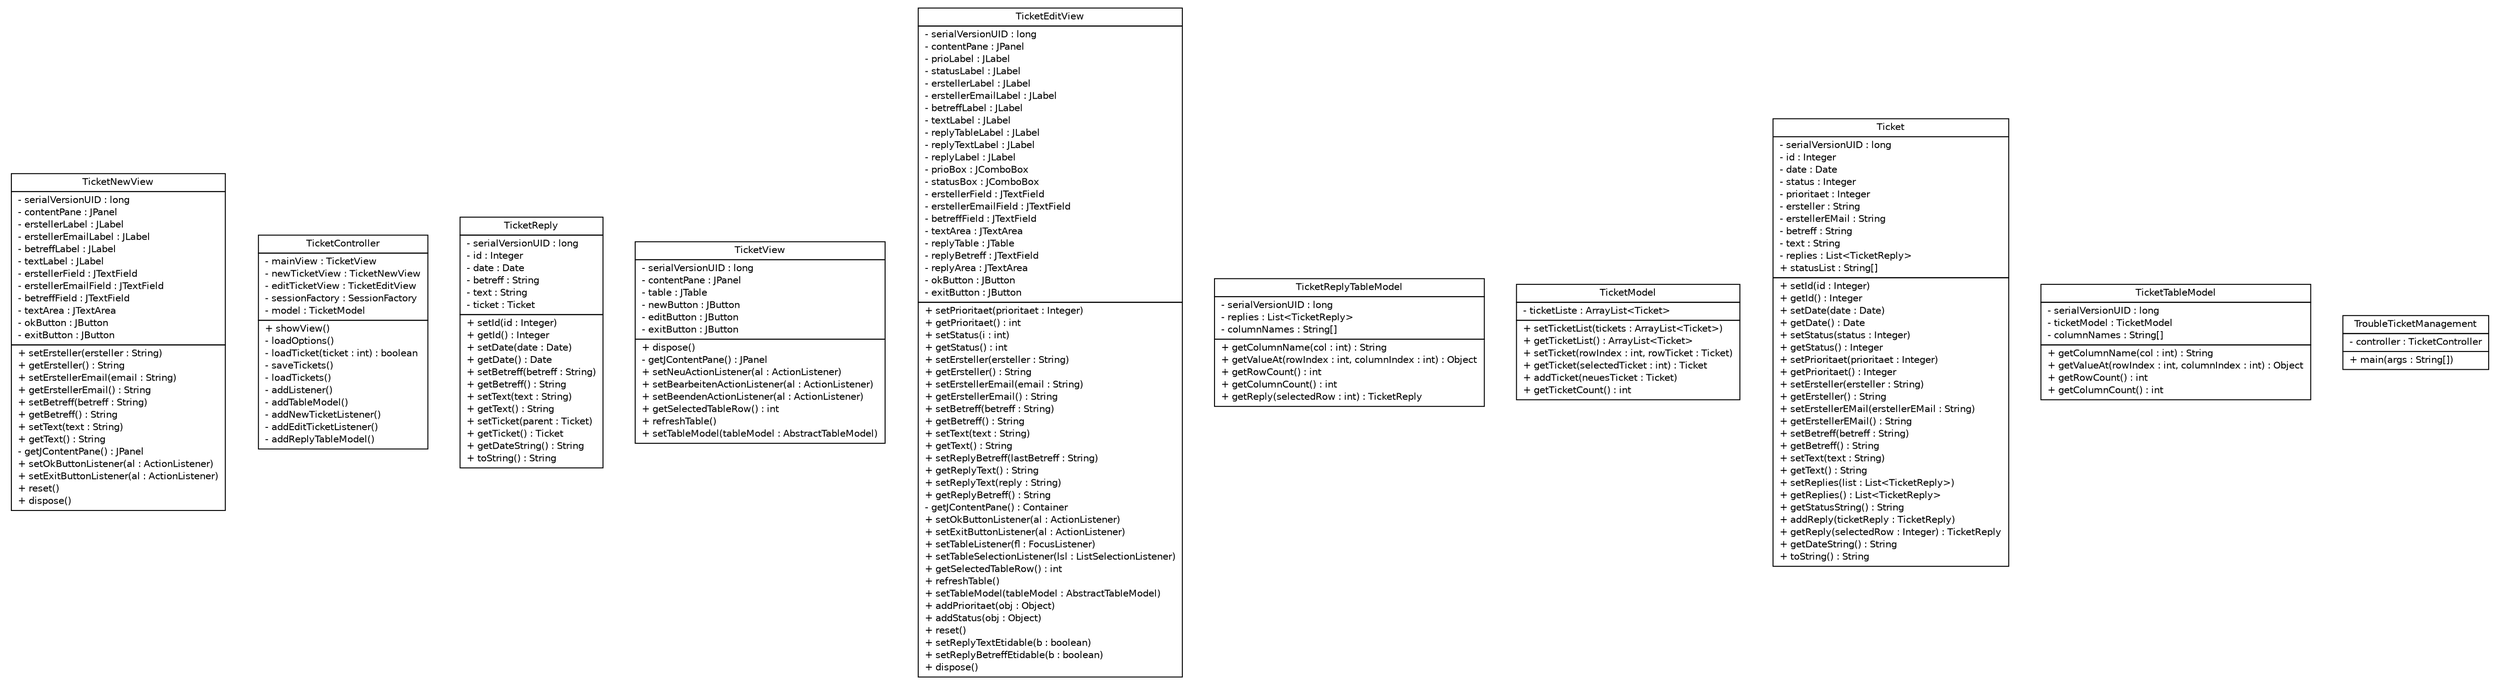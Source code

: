 #!/usr/local/bin/dot
#
# Class diagram 
# Generated by UMLGraph version 5.4 (http://www.umlgraph.org/)
#

digraph G {
	edge [fontname="Helvetica",fontsize=10,labelfontname="Helvetica",labelfontsize=10];
	node [fontname="Helvetica",fontsize=10,shape=plaintext];
	nodesep=0.25;
	ranksep=0.5;
	// de.articmodding.TroubleTicket.TicketNewView
	c0 [label=<<table title="de.articmodding.TroubleTicket.TicketNewView" border="0" cellborder="1" cellspacing="0" cellpadding="2" port="p" href="./TicketNewView.html">
		<tr><td><table border="0" cellspacing="0" cellpadding="1">
<tr><td align="center" balign="center"> TicketNewView </td></tr>
		</table></td></tr>
		<tr><td><table border="0" cellspacing="0" cellpadding="1">
<tr><td align="left" balign="left"> - serialVersionUID : long </td></tr>
<tr><td align="left" balign="left"> - contentPane : JPanel </td></tr>
<tr><td align="left" balign="left"> - erstellerLabel : JLabel </td></tr>
<tr><td align="left" balign="left"> - erstellerEmailLabel : JLabel </td></tr>
<tr><td align="left" balign="left"> - betreffLabel : JLabel </td></tr>
<tr><td align="left" balign="left"> - textLabel : JLabel </td></tr>
<tr><td align="left" balign="left"> - erstellerField : JTextField </td></tr>
<tr><td align="left" balign="left"> - erstellerEmailField : JTextField </td></tr>
<tr><td align="left" balign="left"> - betreffField : JTextField </td></tr>
<tr><td align="left" balign="left"> - textArea : JTextArea </td></tr>
<tr><td align="left" balign="left"> - okButton : JButton </td></tr>
<tr><td align="left" balign="left"> - exitButton : JButton </td></tr>
		</table></td></tr>
		<tr><td><table border="0" cellspacing="0" cellpadding="1">
<tr><td align="left" balign="left"> + setErsteller(ersteller : String) </td></tr>
<tr><td align="left" balign="left"> + getErsteller() : String </td></tr>
<tr><td align="left" balign="left"> + setErstellerEmail(email : String) </td></tr>
<tr><td align="left" balign="left"> + getErstellerEmail() : String </td></tr>
<tr><td align="left" balign="left"> + setBetreff(betreff : String) </td></tr>
<tr><td align="left" balign="left"> + getBetreff() : String </td></tr>
<tr><td align="left" balign="left"> + setText(text : String) </td></tr>
<tr><td align="left" balign="left"> + getText() : String </td></tr>
<tr><td align="left" balign="left"> - getJContentPane() : JPanel </td></tr>
<tr><td align="left" balign="left"> + setOkButtonListener(al : ActionListener) </td></tr>
<tr><td align="left" balign="left"> + setExitButtonListener(al : ActionListener) </td></tr>
<tr><td align="left" balign="left"> + reset() </td></tr>
<tr><td align="left" balign="left"> + dispose() </td></tr>
		</table></td></tr>
		</table>>, URL="./TicketNewView.html", fontname="Helvetica", fontcolor="black", fontsize=10.0];
	// de.articmodding.TroubleTicket.TicketController
	c1 [label=<<table title="de.articmodding.TroubleTicket.TicketController" border="0" cellborder="1" cellspacing="0" cellpadding="2" port="p" href="./TicketController.html">
		<tr><td><table border="0" cellspacing="0" cellpadding="1">
<tr><td align="center" balign="center"> TicketController </td></tr>
		</table></td></tr>
		<tr><td><table border="0" cellspacing="0" cellpadding="1">
<tr><td align="left" balign="left"> - mainView : TicketView </td></tr>
<tr><td align="left" balign="left"> - newTicketView : TicketNewView </td></tr>
<tr><td align="left" balign="left"> - editTicketView : TicketEditView </td></tr>
<tr><td align="left" balign="left"> - sessionFactory : SessionFactory </td></tr>
<tr><td align="left" balign="left"> - model : TicketModel </td></tr>
		</table></td></tr>
		<tr><td><table border="0" cellspacing="0" cellpadding="1">
<tr><td align="left" balign="left"> + showView() </td></tr>
<tr><td align="left" balign="left"> - loadOptions() </td></tr>
<tr><td align="left" balign="left"> - loadTicket(ticket : int) : boolean </td></tr>
<tr><td align="left" balign="left"> - saveTickets() </td></tr>
<tr><td align="left" balign="left"> - loadTickets() </td></tr>
<tr><td align="left" balign="left"> - addListener() </td></tr>
<tr><td align="left" balign="left"> - addTableModel() </td></tr>
<tr><td align="left" balign="left"> - addNewTicketListener() </td></tr>
<tr><td align="left" balign="left"> - addEditTicketListener() </td></tr>
<tr><td align="left" balign="left"> - addReplyTableModel() </td></tr>
		</table></td></tr>
		</table>>, URL="./TicketController.html", fontname="Helvetica", fontcolor="black", fontsize=10.0];
	// de.articmodding.TroubleTicket.TicketReply
	c2 [label=<<table title="de.articmodding.TroubleTicket.TicketReply" border="0" cellborder="1" cellspacing="0" cellpadding="2" port="p" href="./TicketReply.html">
		<tr><td><table border="0" cellspacing="0" cellpadding="1">
<tr><td align="center" balign="center"> TicketReply </td></tr>
		</table></td></tr>
		<tr><td><table border="0" cellspacing="0" cellpadding="1">
<tr><td align="left" balign="left"> - serialVersionUID : long </td></tr>
<tr><td align="left" balign="left"> - id : Integer </td></tr>
<tr><td align="left" balign="left"> - date : Date </td></tr>
<tr><td align="left" balign="left"> - betreff : String </td></tr>
<tr><td align="left" balign="left"> - text : String </td></tr>
<tr><td align="left" balign="left"> - ticket : Ticket </td></tr>
		</table></td></tr>
		<tr><td><table border="0" cellspacing="0" cellpadding="1">
<tr><td align="left" balign="left"> + setId(id : Integer) </td></tr>
<tr><td align="left" balign="left"> + getId() : Integer </td></tr>
<tr><td align="left" balign="left"> + setDate(date : Date) </td></tr>
<tr><td align="left" balign="left"> + getDate() : Date </td></tr>
<tr><td align="left" balign="left"> + setBetreff(betreff : String) </td></tr>
<tr><td align="left" balign="left"> + getBetreff() : String </td></tr>
<tr><td align="left" balign="left"> + setText(text : String) </td></tr>
<tr><td align="left" balign="left"> + getText() : String </td></tr>
<tr><td align="left" balign="left"> + setTicket(parent : Ticket) </td></tr>
<tr><td align="left" balign="left"> + getTicket() : Ticket </td></tr>
<tr><td align="left" balign="left"> + getDateString() : String </td></tr>
<tr><td align="left" balign="left"> + toString() : String </td></tr>
		</table></td></tr>
		</table>>, URL="./TicketReply.html", fontname="Helvetica", fontcolor="black", fontsize=10.0];
	// de.articmodding.TroubleTicket.TicketView
	c3 [label=<<table title="de.articmodding.TroubleTicket.TicketView" border="0" cellborder="1" cellspacing="0" cellpadding="2" port="p" href="./TicketView.html">
		<tr><td><table border="0" cellspacing="0" cellpadding="1">
<tr><td align="center" balign="center"> TicketView </td></tr>
		</table></td></tr>
		<tr><td><table border="0" cellspacing="0" cellpadding="1">
<tr><td align="left" balign="left"> - serialVersionUID : long </td></tr>
<tr><td align="left" balign="left"> - contentPane : JPanel </td></tr>
<tr><td align="left" balign="left"> - table : JTable </td></tr>
<tr><td align="left" balign="left"> - newButton : JButton </td></tr>
<tr><td align="left" balign="left"> - editButton : JButton </td></tr>
<tr><td align="left" balign="left"> - exitButton : JButton </td></tr>
		</table></td></tr>
		<tr><td><table border="0" cellspacing="0" cellpadding="1">
<tr><td align="left" balign="left"> + dispose() </td></tr>
<tr><td align="left" balign="left"> - getJContentPane() : JPanel </td></tr>
<tr><td align="left" balign="left"> + setNeuActionListener(al : ActionListener) </td></tr>
<tr><td align="left" balign="left"> + setBearbeitenActionListener(al : ActionListener) </td></tr>
<tr><td align="left" balign="left"> + setBeendenActionListener(al : ActionListener) </td></tr>
<tr><td align="left" balign="left"> + getSelectedTableRow() : int </td></tr>
<tr><td align="left" balign="left"> + refreshTable() </td></tr>
<tr><td align="left" balign="left"> + setTableModel(tableModel : AbstractTableModel) </td></tr>
		</table></td></tr>
		</table>>, URL="./TicketView.html", fontname="Helvetica", fontcolor="black", fontsize=10.0];
	// de.articmodding.TroubleTicket.TicketEditView
	c4 [label=<<table title="de.articmodding.TroubleTicket.TicketEditView" border="0" cellborder="1" cellspacing="0" cellpadding="2" port="p" href="./TicketEditView.html">
		<tr><td><table border="0" cellspacing="0" cellpadding="1">
<tr><td align="center" balign="center"> TicketEditView </td></tr>
		</table></td></tr>
		<tr><td><table border="0" cellspacing="0" cellpadding="1">
<tr><td align="left" balign="left"> - serialVersionUID : long </td></tr>
<tr><td align="left" balign="left"> - contentPane : JPanel </td></tr>
<tr><td align="left" balign="left"> - prioLabel : JLabel </td></tr>
<tr><td align="left" balign="left"> - statusLabel : JLabel </td></tr>
<tr><td align="left" balign="left"> - erstellerLabel : JLabel </td></tr>
<tr><td align="left" balign="left"> - erstellerEmailLabel : JLabel </td></tr>
<tr><td align="left" balign="left"> - betreffLabel : JLabel </td></tr>
<tr><td align="left" balign="left"> - textLabel : JLabel </td></tr>
<tr><td align="left" balign="left"> - replyTableLabel : JLabel </td></tr>
<tr><td align="left" balign="left"> - replyTextLabel : JLabel </td></tr>
<tr><td align="left" balign="left"> - replyLabel : JLabel </td></tr>
<tr><td align="left" balign="left"> - prioBox : JComboBox </td></tr>
<tr><td align="left" balign="left"> - statusBox : JComboBox </td></tr>
<tr><td align="left" balign="left"> - erstellerField : JTextField </td></tr>
<tr><td align="left" balign="left"> - erstellerEmailField : JTextField </td></tr>
<tr><td align="left" balign="left"> - betreffField : JTextField </td></tr>
<tr><td align="left" balign="left"> - textArea : JTextArea </td></tr>
<tr><td align="left" balign="left"> - replyTable : JTable </td></tr>
<tr><td align="left" balign="left"> - replyBetreff : JTextField </td></tr>
<tr><td align="left" balign="left"> - replyArea : JTextArea </td></tr>
<tr><td align="left" balign="left"> - okButton : JButton </td></tr>
<tr><td align="left" balign="left"> - exitButton : JButton </td></tr>
		</table></td></tr>
		<tr><td><table border="0" cellspacing="0" cellpadding="1">
<tr><td align="left" balign="left"> + setPrioritaet(prioritaet : Integer) </td></tr>
<tr><td align="left" balign="left"> + getPrioritaet() : int </td></tr>
<tr><td align="left" balign="left"> + setStatus(i : int) </td></tr>
<tr><td align="left" balign="left"> + getStatus() : int </td></tr>
<tr><td align="left" balign="left"> + setErsteller(ersteller : String) </td></tr>
<tr><td align="left" balign="left"> + getErsteller() : String </td></tr>
<tr><td align="left" balign="left"> + setErstellerEmail(email : String) </td></tr>
<tr><td align="left" balign="left"> + getErstellerEmail() : String </td></tr>
<tr><td align="left" balign="left"> + setBetreff(betreff : String) </td></tr>
<tr><td align="left" balign="left"> + getBetreff() : String </td></tr>
<tr><td align="left" balign="left"> + setText(text : String) </td></tr>
<tr><td align="left" balign="left"> + getText() : String </td></tr>
<tr><td align="left" balign="left"> + setReplyBetreff(lastBetreff : String) </td></tr>
<tr><td align="left" balign="left"> + getReplyText() : String </td></tr>
<tr><td align="left" balign="left"> + setReplyText(reply : String) </td></tr>
<tr><td align="left" balign="left"> + getReplyBetreff() : String </td></tr>
<tr><td align="left" balign="left"> - getJContentPane() : Container </td></tr>
<tr><td align="left" balign="left"> + setOkButtonListener(al : ActionListener) </td></tr>
<tr><td align="left" balign="left"> + setExitButtonListener(al : ActionListener) </td></tr>
<tr><td align="left" balign="left"> + setTableListener(fl : FocusListener) </td></tr>
<tr><td align="left" balign="left"> + setTableSelectionListener(lsl : ListSelectionListener) </td></tr>
<tr><td align="left" balign="left"> + getSelectedTableRow() : int </td></tr>
<tr><td align="left" balign="left"> + refreshTable() </td></tr>
<tr><td align="left" balign="left"> + setTableModel(tableModel : AbstractTableModel) </td></tr>
<tr><td align="left" balign="left"> + addPrioritaet(obj : Object) </td></tr>
<tr><td align="left" balign="left"> + addStatus(obj : Object) </td></tr>
<tr><td align="left" balign="left"> + reset() </td></tr>
<tr><td align="left" balign="left"> + setReplyTextEtidable(b : boolean) </td></tr>
<tr><td align="left" balign="left"> + setReplyBetreffEtidable(b : boolean) </td></tr>
<tr><td align="left" balign="left"> + dispose() </td></tr>
		</table></td></tr>
		</table>>, URL="./TicketEditView.html", fontname="Helvetica", fontcolor="black", fontsize=10.0];
	// de.articmodding.TroubleTicket.TicketReplyTableModel
	c5 [label=<<table title="de.articmodding.TroubleTicket.TicketReplyTableModel" border="0" cellborder="1" cellspacing="0" cellpadding="2" port="p" href="./TicketReplyTableModel.html">
		<tr><td><table border="0" cellspacing="0" cellpadding="1">
<tr><td align="center" balign="center"> TicketReplyTableModel </td></tr>
		</table></td></tr>
		<tr><td><table border="0" cellspacing="0" cellpadding="1">
<tr><td align="left" balign="left"> - serialVersionUID : long </td></tr>
<tr><td align="left" balign="left"> - replies : List&lt;TicketReply&gt; </td></tr>
<tr><td align="left" balign="left"> - columnNames : String[] </td></tr>
		</table></td></tr>
		<tr><td><table border="0" cellspacing="0" cellpadding="1">
<tr><td align="left" balign="left"> + getColumnName(col : int) : String </td></tr>
<tr><td align="left" balign="left"> + getValueAt(rowIndex : int, columnIndex : int) : Object </td></tr>
<tr><td align="left" balign="left"> + getRowCount() : int </td></tr>
<tr><td align="left" balign="left"> + getColumnCount() : int </td></tr>
<tr><td align="left" balign="left"> + getReply(selectedRow : int) : TicketReply </td></tr>
		</table></td></tr>
		</table>>, URL="./TicketReplyTableModel.html", fontname="Helvetica", fontcolor="black", fontsize=10.0];
	// de.articmodding.TroubleTicket.TicketModel
	c6 [label=<<table title="de.articmodding.TroubleTicket.TicketModel" border="0" cellborder="1" cellspacing="0" cellpadding="2" port="p" href="./TicketModel.html">
		<tr><td><table border="0" cellspacing="0" cellpadding="1">
<tr><td align="center" balign="center"> TicketModel </td></tr>
		</table></td></tr>
		<tr><td><table border="0" cellspacing="0" cellpadding="1">
<tr><td align="left" balign="left"> - ticketListe : ArrayList&lt;Ticket&gt; </td></tr>
		</table></td></tr>
		<tr><td><table border="0" cellspacing="0" cellpadding="1">
<tr><td align="left" balign="left"> + setTicketList(tickets : ArrayList&lt;Ticket&gt;) </td></tr>
<tr><td align="left" balign="left"> + getTicketList() : ArrayList&lt;Ticket&gt; </td></tr>
<tr><td align="left" balign="left"> + setTicket(rowIndex : int, rowTicket : Ticket) </td></tr>
<tr><td align="left" balign="left"> + getTicket(selectedTicket : int) : Ticket </td></tr>
<tr><td align="left" balign="left"> + addTicket(neuesTicket : Ticket) </td></tr>
<tr><td align="left" balign="left"> + getTicketCount() : int </td></tr>
		</table></td></tr>
		</table>>, URL="./TicketModel.html", fontname="Helvetica", fontcolor="black", fontsize=10.0];
	// de.articmodding.TroubleTicket.Ticket
	c7 [label=<<table title="de.articmodding.TroubleTicket.Ticket" border="0" cellborder="1" cellspacing="0" cellpadding="2" port="p" href="./Ticket.html">
		<tr><td><table border="0" cellspacing="0" cellpadding="1">
<tr><td align="center" balign="center"> Ticket </td></tr>
		</table></td></tr>
		<tr><td><table border="0" cellspacing="0" cellpadding="1">
<tr><td align="left" balign="left"> - serialVersionUID : long </td></tr>
<tr><td align="left" balign="left"> - id : Integer </td></tr>
<tr><td align="left" balign="left"> - date : Date </td></tr>
<tr><td align="left" balign="left"> - status : Integer </td></tr>
<tr><td align="left" balign="left"> - prioritaet : Integer </td></tr>
<tr><td align="left" balign="left"> - ersteller : String </td></tr>
<tr><td align="left" balign="left"> - erstellerEMail : String </td></tr>
<tr><td align="left" balign="left"> - betreff : String </td></tr>
<tr><td align="left" balign="left"> - text : String </td></tr>
<tr><td align="left" balign="left"> - replies : List&lt;TicketReply&gt; </td></tr>
<tr><td align="left" balign="left"> + statusList : String[] </td></tr>
		</table></td></tr>
		<tr><td><table border="0" cellspacing="0" cellpadding="1">
<tr><td align="left" balign="left"> + setId(id : Integer) </td></tr>
<tr><td align="left" balign="left"> + getId() : Integer </td></tr>
<tr><td align="left" balign="left"> + setDate(date : Date) </td></tr>
<tr><td align="left" balign="left"> + getDate() : Date </td></tr>
<tr><td align="left" balign="left"> + setStatus(status : Integer) </td></tr>
<tr><td align="left" balign="left"> + getStatus() : Integer </td></tr>
<tr><td align="left" balign="left"> + setPrioritaet(prioritaet : Integer) </td></tr>
<tr><td align="left" balign="left"> + getPrioritaet() : Integer </td></tr>
<tr><td align="left" balign="left"> + setErsteller(ersteller : String) </td></tr>
<tr><td align="left" balign="left"> + getErsteller() : String </td></tr>
<tr><td align="left" balign="left"> + setErstellerEMail(erstellerEMail : String) </td></tr>
<tr><td align="left" balign="left"> + getErstellerEMail() : String </td></tr>
<tr><td align="left" balign="left"> + setBetreff(betreff : String) </td></tr>
<tr><td align="left" balign="left"> + getBetreff() : String </td></tr>
<tr><td align="left" balign="left"> + setText(text : String) </td></tr>
<tr><td align="left" balign="left"> + getText() : String </td></tr>
<tr><td align="left" balign="left"> + setReplies(list : List&lt;TicketReply&gt;) </td></tr>
<tr><td align="left" balign="left"> + getReplies() : List&lt;TicketReply&gt; </td></tr>
<tr><td align="left" balign="left"> + getStatusString() : String </td></tr>
<tr><td align="left" balign="left"> + addReply(ticketReply : TicketReply) </td></tr>
<tr><td align="left" balign="left"> + getReply(selectedRow : Integer) : TicketReply </td></tr>
<tr><td align="left" balign="left"> + getDateString() : String </td></tr>
<tr><td align="left" balign="left"> + toString() : String </td></tr>
		</table></td></tr>
		</table>>, URL="./Ticket.html", fontname="Helvetica", fontcolor="black", fontsize=10.0];
	// de.articmodding.TroubleTicket.TicketTableModel
	c8 [label=<<table title="de.articmodding.TroubleTicket.TicketTableModel" border="0" cellborder="1" cellspacing="0" cellpadding="2" port="p" href="./TicketTableModel.html">
		<tr><td><table border="0" cellspacing="0" cellpadding="1">
<tr><td align="center" balign="center"> TicketTableModel </td></tr>
		</table></td></tr>
		<tr><td><table border="0" cellspacing="0" cellpadding="1">
<tr><td align="left" balign="left"> - serialVersionUID : long </td></tr>
<tr><td align="left" balign="left"> - ticketModel : TicketModel </td></tr>
<tr><td align="left" balign="left"> - columnNames : String[] </td></tr>
		</table></td></tr>
		<tr><td><table border="0" cellspacing="0" cellpadding="1">
<tr><td align="left" balign="left"> + getColumnName(col : int) : String </td></tr>
<tr><td align="left" balign="left"> + getValueAt(rowIndex : int, columnIndex : int) : Object </td></tr>
<tr><td align="left" balign="left"> + getRowCount() : int </td></tr>
<tr><td align="left" balign="left"> + getColumnCount() : int </td></tr>
		</table></td></tr>
		</table>>, URL="./TicketTableModel.html", fontname="Helvetica", fontcolor="black", fontsize=10.0];
	// de.articmodding.TroubleTicket.TroubleTicketManagement
	c9 [label=<<table title="de.articmodding.TroubleTicket.TroubleTicketManagement" border="0" cellborder="1" cellspacing="0" cellpadding="2" port="p" href="./TroubleTicketManagement.html">
		<tr><td><table border="0" cellspacing="0" cellpadding="1">
<tr><td align="center" balign="center"> TroubleTicketManagement </td></tr>
		</table></td></tr>
		<tr><td><table border="0" cellspacing="0" cellpadding="1">
<tr><td align="left" balign="left"> - controller : TicketController </td></tr>
		</table></td></tr>
		<tr><td><table border="0" cellspacing="0" cellpadding="1">
<tr><td align="left" balign="left"> + main(args : String[]) </td></tr>
		</table></td></tr>
		</table>>, URL="./TroubleTicketManagement.html", fontname="Helvetica", fontcolor="black", fontsize=10.0];
}

